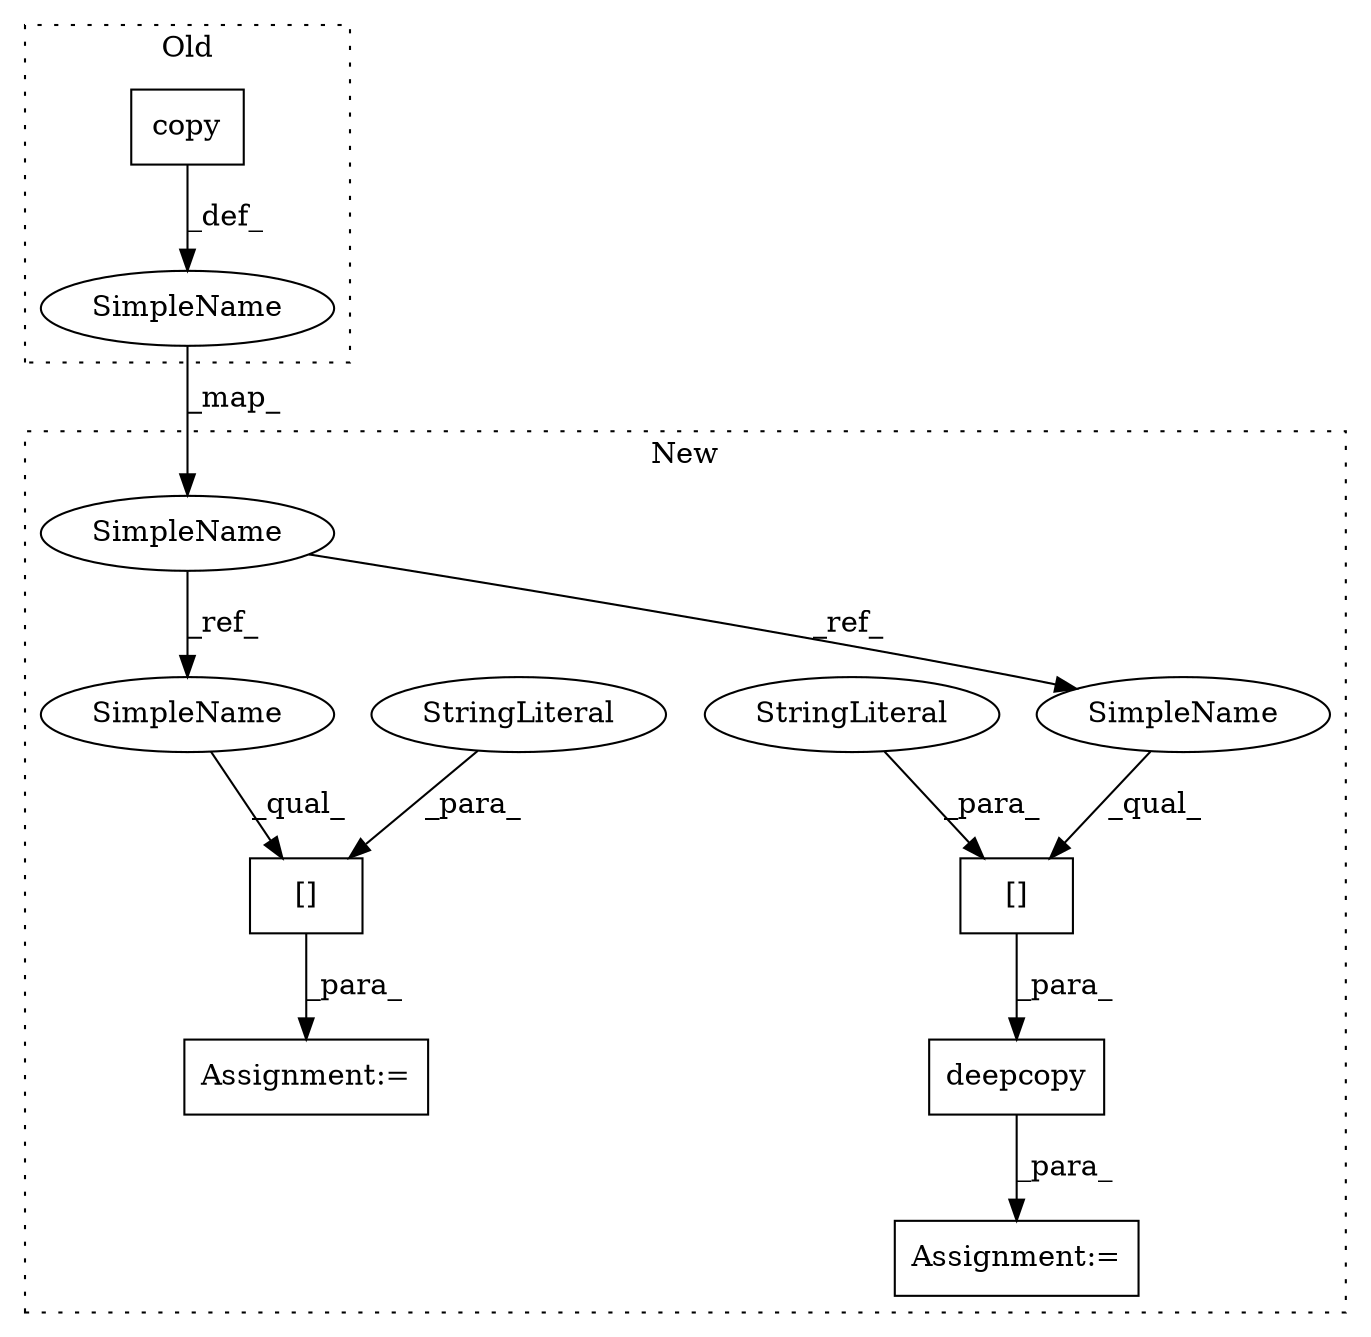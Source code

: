 digraph G {
subgraph cluster0 {
1 [label="copy" a="32" s="785" l="6" shape="box"];
5 [label="SimpleName" a="42" s="756" l="8" shape="ellipse"];
label = "Old";
style="dotted";
}
subgraph cluster1 {
2 [label="deepcopy" a="32" s="559,586" l="9,1" shape="box"];
3 [label="[]" a="2" s="568,585" l="9,1" shape="box"];
4 [label="SimpleName" a="42" s="487" l="8" shape="ellipse"];
6 [label="[]" a="2" s="528,543" l="9,1" shape="box"];
7 [label="StringLiteral" a="45" s="577" l="8" shape="ellipse"];
8 [label="Assignment:=" a="7" s="558" l="1" shape="box"];
9 [label="Assignment:=" a="7" s="527" l="1" shape="box"];
10 [label="StringLiteral" a="45" s="537" l="6" shape="ellipse"];
11 [label="SimpleName" a="42" s="528" l="8" shape="ellipse"];
12 [label="SimpleName" a="42" s="568" l="8" shape="ellipse"];
label = "New";
style="dotted";
}
1 -> 5 [label="_def_"];
2 -> 8 [label="_para_"];
3 -> 2 [label="_para_"];
4 -> 11 [label="_ref_"];
4 -> 12 [label="_ref_"];
5 -> 4 [label="_map_"];
6 -> 9 [label="_para_"];
7 -> 3 [label="_para_"];
10 -> 6 [label="_para_"];
11 -> 6 [label="_qual_"];
12 -> 3 [label="_qual_"];
}